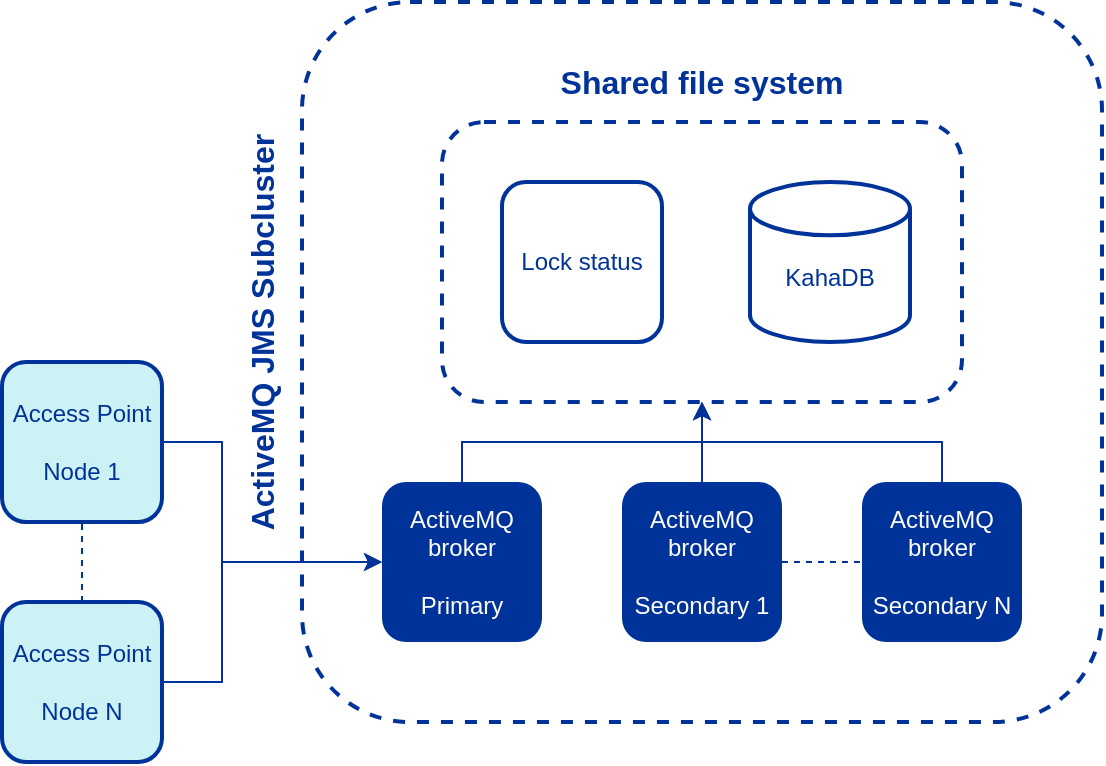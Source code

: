 <mxfile compressed="true" version="24.1.0" type="device"><diagram name="Page-1" id="RS-nTGACjJGL8nE3aCpO"><mxGraphModel dx="1434" dy="974" grid="1" gridSize="10" guides="1" tooltips="1" connect="1" arrows="1" fold="1" page="1" pageScale="1" pageWidth="827" pageHeight="1169" math="0" shadow="0"><root><mxCell id="0"/><mxCell id="1" parent="0"/><mxCell id="8DMw-2-MHzHUJrIAdpIL-45" value="ActiveMQ JMS Subcluster" style="text;html=1;strokeColor=none;fillColor=none;align=center;verticalAlign=middle;whiteSpace=wrap;rounded=0;dashed=1;fontStyle=1;fontSize=16;rotation=-90;fontColor=#003399;" parent="1" vertex="1"><mxGeometry x="5" y="195" width="330" height="20" as="geometry"/></mxCell><mxCell id="8DMw-2-MHzHUJrIAdpIL-50" style="edgeStyle=orthogonalEdgeStyle;rounded=0;orthogonalLoop=1;jettySize=auto;html=1;exitX=1;exitY=0.5;exitDx=0;exitDy=0;entryX=0;entryY=0.5;entryDx=0;entryDy=0;strokeColor=#003399;" parent="1" source="8DMw-2-MHzHUJrIAdpIL-28" target="8DMw-2-MHzHUJrIAdpIL-29" edge="1"><mxGeometry relative="1" as="geometry"><Array as="points"><mxPoint x="150" y="260"/><mxPoint x="150" y="320"/></Array></mxGeometry></mxCell><mxCell id="8DMw-2-MHzHUJrIAdpIL-28" value="&lt;font&gt;Access Point&lt;br&gt;&lt;br&gt;Node 1&lt;/font&gt;" style="rounded=1;whiteSpace=wrap;html=1;strokeColor=#003399;strokeWidth=2;fillColor=#CDF2F6;aspect=fixed;fontColor=#003399;" parent="1" vertex="1"><mxGeometry x="40" y="220.0" width="80" height="80" as="geometry"/></mxCell><mxCell id="8DMw-2-MHzHUJrIAdpIL-40" style="edgeStyle=orthogonalEdgeStyle;rounded=0;orthogonalLoop=1;jettySize=auto;html=1;exitX=0.5;exitY=0;exitDx=0;exitDy=0;entryX=0.5;entryY=1;entryDx=0;entryDy=0;strokeColor=#003399;" parent="1" source="8DMw-2-MHzHUJrIAdpIL-29" target="8DMw-2-MHzHUJrIAdpIL-38" edge="1"><mxGeometry relative="1" as="geometry"/></mxCell><mxCell id="8DMw-2-MHzHUJrIAdpIL-44" value="" style="rounded=1;whiteSpace=wrap;html=1;strokeWidth=2;fillColor=none;dashed=1;strokeColor=#003399;" parent="1" vertex="1"><mxGeometry x="190" y="40" width="400" height="360" as="geometry"/></mxCell><mxCell id="8DMw-2-MHzHUJrIAdpIL-29" value="&lt;font color=&quot;#ffffff&quot;&gt;ActiveMQ broker&lt;br&gt;&lt;br&gt;Primary&lt;/font&gt;" style="rounded=1;whiteSpace=wrap;html=1;dashed=1;strokeColor=none;strokeWidth=2;fillColor=#003399;aspect=fixed;" parent="1" vertex="1"><mxGeometry x="230" y="280.0" width="80" height="80" as="geometry"/></mxCell><mxCell id="8DMw-2-MHzHUJrIAdpIL-32" style="edgeStyle=orthogonalEdgeStyle;rounded=0;orthogonalLoop=1;jettySize=auto;html=1;exitX=1;exitY=0.5;exitDx=0;exitDy=0;entryX=0;entryY=0.5;entryDx=0;entryDy=0;dashed=1;strokeColor=#003399;endArrow=none;endFill=0;" parent="1" source="8DMw-2-MHzHUJrIAdpIL-30" target="8DMw-2-MHzHUJrIAdpIL-31" edge="1"><mxGeometry relative="1" as="geometry"/></mxCell><mxCell id="8DMw-2-MHzHUJrIAdpIL-41" style="edgeStyle=orthogonalEdgeStyle;rounded=0;orthogonalLoop=1;jettySize=auto;html=1;exitX=0.5;exitY=0;exitDx=0;exitDy=0;entryX=0.5;entryY=1;entryDx=0;entryDy=0;strokeColor=#003399;" parent="1" source="8DMw-2-MHzHUJrIAdpIL-30" target="8DMw-2-MHzHUJrIAdpIL-38" edge="1"><mxGeometry relative="1" as="geometry"/></mxCell><mxCell id="8DMw-2-MHzHUJrIAdpIL-30" value="&lt;font color=&quot;#ffffff&quot;&gt;ActiveMQ broker&lt;br&gt;&lt;br&gt;Secondary 1&lt;/font&gt;" style="rounded=1;whiteSpace=wrap;html=1;dashed=1;strokeColor=none;strokeWidth=2;fillColor=#003399;aspect=fixed;" parent="1" vertex="1"><mxGeometry x="350" y="280.0" width="80" height="80" as="geometry"/></mxCell><mxCell id="8DMw-2-MHzHUJrIAdpIL-42" style="edgeStyle=orthogonalEdgeStyle;rounded=0;orthogonalLoop=1;jettySize=auto;html=1;exitX=0.5;exitY=0;exitDx=0;exitDy=0;entryX=0.5;entryY=1;entryDx=0;entryDy=0;strokeColor=#003399;" parent="1" source="8DMw-2-MHzHUJrIAdpIL-31" target="8DMw-2-MHzHUJrIAdpIL-38" edge="1"><mxGeometry relative="1" as="geometry"/></mxCell><mxCell id="8DMw-2-MHzHUJrIAdpIL-31" value="&lt;font color=&quot;#ffffff&quot;&gt;ActiveMQ broker&lt;br&gt;&lt;br&gt;Secondary N&lt;/font&gt;" style="rounded=1;whiteSpace=wrap;html=1;dashed=1;strokeColor=none;strokeWidth=2;fillColor=#003399;aspect=fixed;" parent="1" vertex="1"><mxGeometry x="470" y="280.0" width="80" height="80" as="geometry"/></mxCell><mxCell id="8DMw-2-MHzHUJrIAdpIL-38" value="" style="rounded=1;whiteSpace=wrap;html=1;strokeWidth=2;fillColor=none;dashed=1;strokeColor=#003399;" parent="1" vertex="1"><mxGeometry x="260" y="100" width="260" height="140" as="geometry"/></mxCell><mxCell id="8DMw-2-MHzHUJrIAdpIL-37" value="&lt;br&gt;KahaDB" style="strokeWidth=2;html=1;shape=mxgraph.flowchart.database;whiteSpace=wrap;strokeColor=#003399;fontColor=#003399;" parent="1" vertex="1"><mxGeometry x="414" y="130" width="80" height="80" as="geometry"/></mxCell><mxCell id="8DMw-2-MHzHUJrIAdpIL-39" value="Shared file system" style="text;html=1;strokeColor=none;fillColor=none;align=center;verticalAlign=middle;whiteSpace=wrap;rounded=0;dashed=1;fontStyle=1;fontSize=16;rotation=0;fontColor=#003399;" parent="1" vertex="1"><mxGeometry x="260" y="70" width="260" height="20" as="geometry"/></mxCell><mxCell id="8DMw-2-MHzHUJrIAdpIL-43" value="Lock status" style="rounded=1;whiteSpace=wrap;html=1;strokeColor=#003399;strokeWidth=2;fillColor=none;aspect=fixed;fontColor=#003399;" parent="1" vertex="1"><mxGeometry x="290" y="130.0" width="80" height="80" as="geometry"/></mxCell><mxCell id="8DMw-2-MHzHUJrIAdpIL-49" style="edgeStyle=orthogonalEdgeStyle;rounded=0;orthogonalLoop=1;jettySize=auto;html=1;exitX=1;exitY=0.5;exitDx=0;exitDy=0;entryX=0;entryY=0.5;entryDx=0;entryDy=0;strokeColor=#003399;" parent="1" source="8DMw-2-MHzHUJrIAdpIL-47" target="8DMw-2-MHzHUJrIAdpIL-29" edge="1"><mxGeometry relative="1" as="geometry"><Array as="points"><mxPoint x="150" y="380"/><mxPoint x="150" y="320"/></Array></mxGeometry></mxCell><mxCell id="8DMw-2-MHzHUJrIAdpIL-51" style="edgeStyle=orthogonalEdgeStyle;rounded=0;orthogonalLoop=1;jettySize=auto;html=1;exitX=0.5;exitY=0;exitDx=0;exitDy=0;entryX=0.5;entryY=1;entryDx=0;entryDy=0;endArrow=none;endFill=0;dashed=1;strokeColor=#003399;" parent="1" source="8DMw-2-MHzHUJrIAdpIL-47" target="8DMw-2-MHzHUJrIAdpIL-28" edge="1"><mxGeometry relative="1" as="geometry"/></mxCell><mxCell id="8DMw-2-MHzHUJrIAdpIL-47" value="&lt;font&gt;Access Point&lt;br&gt;&lt;br&gt;Node N&lt;/font&gt;" style="rounded=1;whiteSpace=wrap;html=1;strokeColor=#003399;strokeWidth=2;fillColor=#CDF2F6;aspect=fixed;fontColor=#003399;" parent="1" vertex="1"><mxGeometry x="40" y="340.0" width="80" height="80" as="geometry"/></mxCell></root></mxGraphModel></diagram></mxfile>